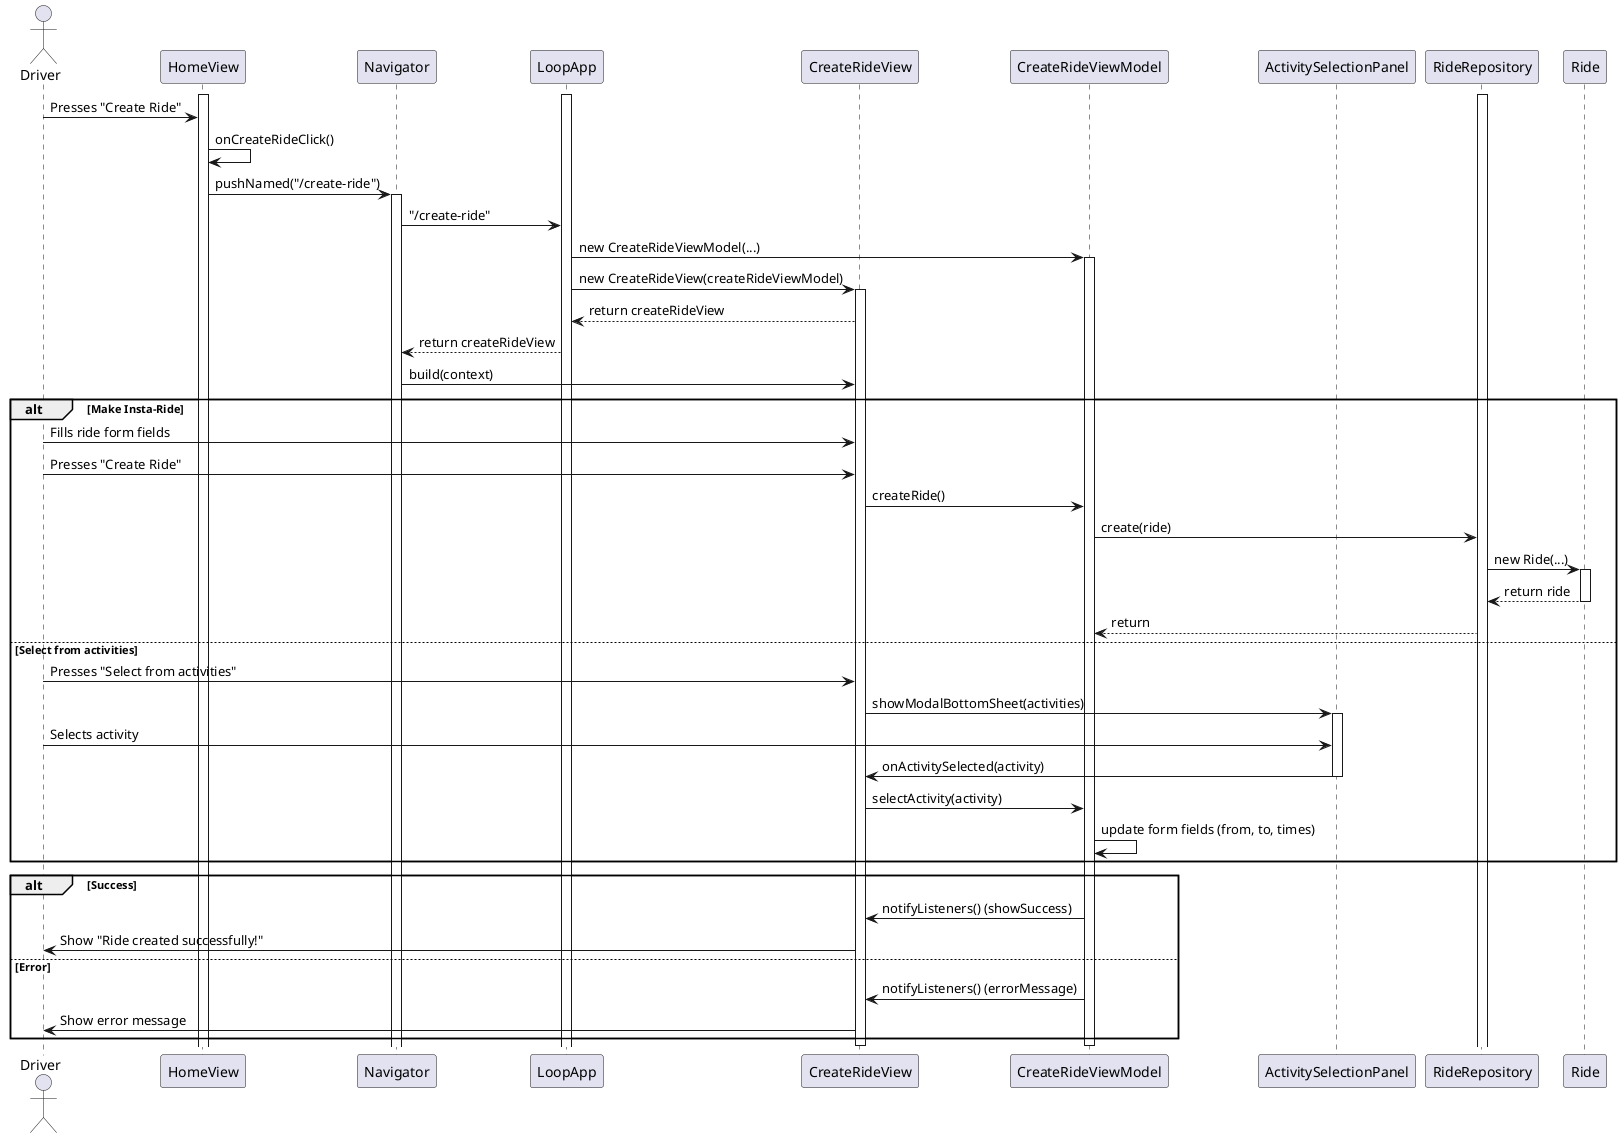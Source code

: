 @startuml

actor Driver

participant HomeView
participant Navigator
participant LoopApp
participant CreateRideView
participant CreateRideViewModel
participant ActivitySelectionPanel
participant RideRepository



' Main flow: Driver starts creating a ride
activate LoopApp
activate RideRepository
activate HomeView
Driver -> HomeView: Presses "Create Ride"
HomeView -> HomeView: onCreateRideClick()
HomeView -> Navigator: pushNamed("/create-ride")
activate Navigator
Navigator -> LoopApp: "/create-ride"
LoopApp -> CreateRideViewModel: new CreateRideViewModel(...)
activate CreateRideViewModel
LoopApp -> CreateRideView: new CreateRideView(createRideViewModel)
activate CreateRideView
CreateRideView --> LoopApp: return createRideView
LoopApp --> Navigator: return createRideView
Navigator -> CreateRideView: build(context)


alt Make Insta-Ride
    Driver -> CreateRideView: Fills ride form fields

    ' Driver confirms creation
    Driver -> CreateRideView: Presses "Create Ride"
    CreateRideView -> CreateRideViewModel: createRide()
    CreateRideViewModel -> RideRepository: create(ride)
  
    RideRepository -> Ride: new Ride(...)
    activate Ride
    Ride --> RideRepository: return ride
     deactivate Ride
    RideRepository --> CreateRideViewModel: return
   
  

' Activity selection (alternative flow)
else Select from activities
    Driver -> CreateRideView: Presses "Select from activities"
    CreateRideView -> ActivitySelectionPanel: showModalBottomSheet(activities)
    activate ActivitySelectionPanel
    Driver -> ActivitySelectionPanel: Selects activity
    ActivitySelectionPanel -> CreateRideView: onActivitySelected(activity)
    deactivate ActivitySelectionPanel
    CreateRideView -> CreateRideViewModel: selectActivity(activity)
    CreateRideViewModel -> CreateRideViewModel: update form fields (from, to, times)
end

' Driver fills in the form (from, to, times)


alt Success
    CreateRideViewModel -> CreateRideView: notifyListeners() (showSuccess)
    CreateRideView -> Driver: Show "Ride created successfully!"
else Error
    CreateRideViewModel -> CreateRideView: notifyListeners() (errorMessage)
    CreateRideView -> Driver: Show error message
end

deactivate CreateRideViewModel
deactivate CreateRideView

@enduml
